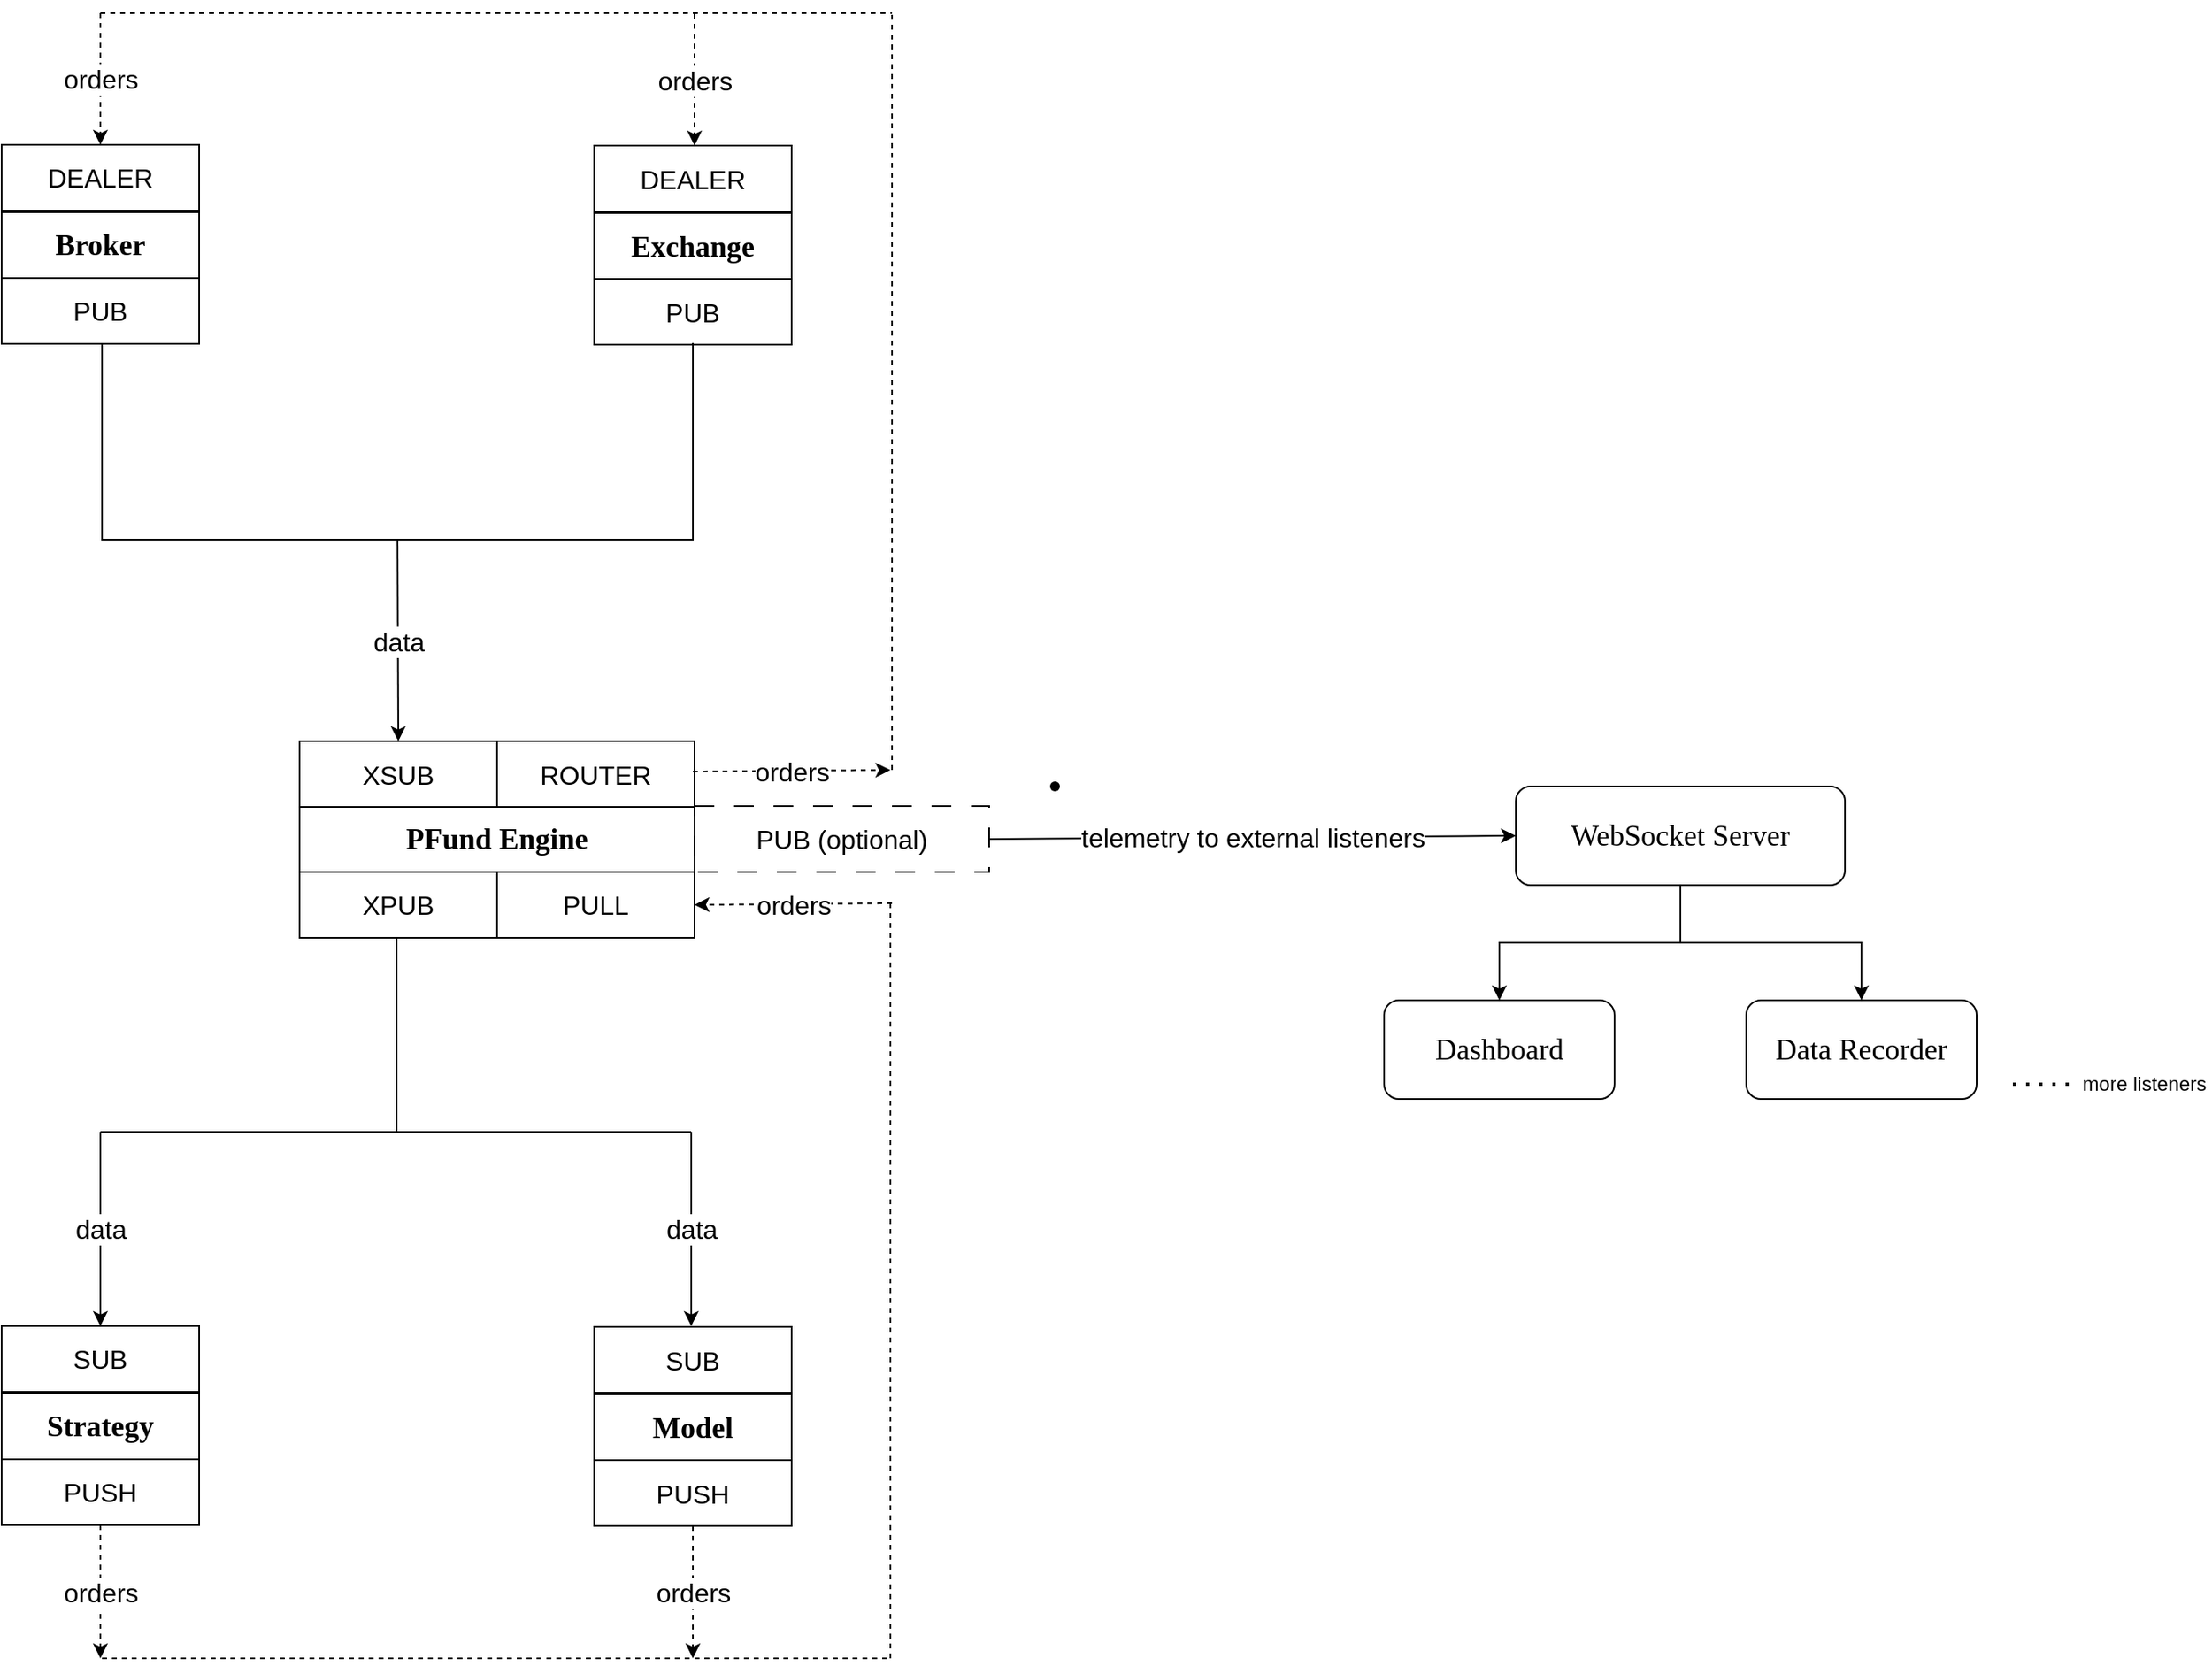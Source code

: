 <mxfile version="26.2.15">
  <diagram name="Page-1" id="l01koebscndC_8A6PZAK">
    <mxGraphModel dx="3346" dy="1286" grid="1" gridSize="10" guides="1" tooltips="1" connect="1" arrows="1" fold="1" page="1" pageScale="1" pageWidth="1654" pageHeight="1169" math="0" shadow="0">
      <root>
        <mxCell id="0" />
        <mxCell id="1" parent="0" />
        <mxCell id="rEzELeg1O_ldU2KVBO6--2" value="&lt;font style=&quot;font-size: 16px;&quot;&gt;SUB&lt;/font&gt;" style="rounded=0;whiteSpace=wrap;html=1;" vertex="1" parent="1">
          <mxGeometry x="120" y="878" width="120" height="40" as="geometry" />
        </mxCell>
        <mxCell id="rEzELeg1O_ldU2KVBO6--3" value="&lt;font face=&quot;Verdana&quot; style=&quot;font-size: 18px;&quot;&gt;&lt;b&gt;Strategy&lt;/b&gt;&lt;/font&gt;" style="rounded=0;whiteSpace=wrap;html=1;" vertex="1" parent="1">
          <mxGeometry x="120" y="919" width="120" height="40" as="geometry" />
        </mxCell>
        <mxCell id="rEzELeg1O_ldU2KVBO6--4" value="&lt;font style=&quot;font-size: 16px;&quot;&gt;PUSH&lt;/font&gt;" style="rounded=0;whiteSpace=wrap;html=1;" vertex="1" parent="1">
          <mxGeometry x="120" y="959" width="120" height="40" as="geometry" />
        </mxCell>
        <mxCell id="rEzELeg1O_ldU2KVBO6--5" value="&lt;font style=&quot;font-size: 16px;&quot;&gt;SUB&lt;/font&gt;" style="rounded=0;whiteSpace=wrap;html=1;" vertex="1" parent="1">
          <mxGeometry x="480" y="878.5" width="120" height="40" as="geometry" />
        </mxCell>
        <mxCell id="rEzELeg1O_ldU2KVBO6--6" value="&lt;font face=&quot;Verdana&quot; style=&quot;font-size: 18px;&quot;&gt;&lt;b&gt;Model&lt;/b&gt;&lt;/font&gt;" style="rounded=0;whiteSpace=wrap;html=1;" vertex="1" parent="1">
          <mxGeometry x="480" y="919.5" width="120" height="40" as="geometry" />
        </mxCell>
        <mxCell id="rEzELeg1O_ldU2KVBO6--7" value="&lt;font style=&quot;font-size: 16px;&quot;&gt;PUSH&lt;/font&gt;" style="rounded=0;whiteSpace=wrap;html=1;" vertex="1" parent="1">
          <mxGeometry x="480" y="959.5" width="120" height="40" as="geometry" />
        </mxCell>
        <mxCell id="rEzELeg1O_ldU2KVBO6--11" value="&lt;span style=&quot;font-size: 16px;&quot;&gt;DEALER&lt;/span&gt;" style="rounded=0;whiteSpace=wrap;html=1;" vertex="1" parent="1">
          <mxGeometry x="120" y="160" width="120" height="40" as="geometry" />
        </mxCell>
        <mxCell id="rEzELeg1O_ldU2KVBO6--12" value="&lt;font face=&quot;Verdana&quot; style=&quot;font-size: 18px;&quot;&gt;&lt;b&gt;Broker&lt;/b&gt;&lt;/font&gt;" style="rounded=0;whiteSpace=wrap;html=1;" vertex="1" parent="1">
          <mxGeometry x="120" y="201" width="120" height="40" as="geometry" />
        </mxCell>
        <mxCell id="rEzELeg1O_ldU2KVBO6--13" value="&lt;font style=&quot;font-size: 16px;&quot;&gt;PUB&lt;/font&gt;" style="rounded=0;whiteSpace=wrap;html=1;" vertex="1" parent="1">
          <mxGeometry x="120" y="241" width="120" height="40" as="geometry" />
        </mxCell>
        <mxCell id="rEzELeg1O_ldU2KVBO6--14" value="&lt;font style=&quot;font-size: 16px;&quot;&gt;DEALER&lt;/font&gt;" style="rounded=0;whiteSpace=wrap;html=1;" vertex="1" parent="1">
          <mxGeometry x="480" y="160.5" width="120" height="40" as="geometry" />
        </mxCell>
        <mxCell id="rEzELeg1O_ldU2KVBO6--15" value="&lt;font face=&quot;Verdana&quot; style=&quot;font-size: 18px;&quot;&gt;&lt;b&gt;Exchange&lt;/b&gt;&lt;/font&gt;" style="rounded=0;whiteSpace=wrap;html=1;" vertex="1" parent="1">
          <mxGeometry x="480" y="201.5" width="120" height="40" as="geometry" />
        </mxCell>
        <mxCell id="rEzELeg1O_ldU2KVBO6--16" value="&lt;font style=&quot;font-size: 16px;&quot;&gt;PUB&lt;/font&gt;" style="rounded=0;whiteSpace=wrap;html=1;" vertex="1" parent="1">
          <mxGeometry x="480" y="241.5" width="120" height="40" as="geometry" />
        </mxCell>
        <mxCell id="rEzELeg1O_ldU2KVBO6--18" value="&lt;font style=&quot;font-size: 16px;&quot;&gt;XSUB&lt;/font&gt;" style="rounded=0;whiteSpace=wrap;html=1;" vertex="1" parent="1">
          <mxGeometry x="301" y="522.5" width="120" height="40" as="geometry" />
        </mxCell>
        <mxCell id="rEzELeg1O_ldU2KVBO6--19" value="&lt;font style=&quot;font-size: 16px;&quot;&gt;ROUTER&lt;/font&gt;" style="rounded=0;whiteSpace=wrap;html=1;" vertex="1" parent="1">
          <mxGeometry x="421" y="522.5" width="120" height="40" as="geometry" />
        </mxCell>
        <mxCell id="rEzELeg1O_ldU2KVBO6--20" value="&lt;font face=&quot;Verdana&quot; style=&quot;font-size: 18px;&quot;&gt;&lt;b&gt;PFund Engine&lt;/b&gt;&lt;/font&gt;" style="rounded=0;whiteSpace=wrap;html=1;" vertex="1" parent="1">
          <mxGeometry x="301" y="562.5" width="240" height="39.5" as="geometry" />
        </mxCell>
        <mxCell id="rEzELeg1O_ldU2KVBO6--21" value="&lt;font style=&quot;font-size: 16px;&quot;&gt;XPUB&lt;/font&gt;" style="rounded=0;whiteSpace=wrap;html=1;" vertex="1" parent="1">
          <mxGeometry x="301" y="602" width="120" height="40" as="geometry" />
        </mxCell>
        <mxCell id="rEzELeg1O_ldU2KVBO6--22" value="&lt;font style=&quot;font-size: 16px;&quot;&gt;PULL&lt;/font&gt;" style="rounded=0;whiteSpace=wrap;html=1;" vertex="1" parent="1">
          <mxGeometry x="421" y="602" width="120" height="40" as="geometry" />
        </mxCell>
        <mxCell id="rEzELeg1O_ldU2KVBO6--24" value="&lt;font style=&quot;font-size: 16px;&quot;&gt;PUB (optional)&lt;/font&gt;" style="rounded=0;whiteSpace=wrap;html=1;dashed=1;dashPattern=12 12;" vertex="1" parent="1">
          <mxGeometry x="541" y="562" width="179" height="40" as="geometry" />
        </mxCell>
        <mxCell id="rEzELeg1O_ldU2KVBO6--40" value="" style="endArrow=none;dashed=1;html=1;rounded=0;" edge="1" parent="1">
          <mxGeometry width="50" height="50" relative="1" as="geometry">
            <mxPoint x="181" y="1080" as="sourcePoint" />
            <mxPoint x="661" y="1080" as="targetPoint" />
          </mxGeometry>
        </mxCell>
        <mxCell id="rEzELeg1O_ldU2KVBO6--41" value="" style="endArrow=none;dashed=1;html=1;rounded=0;" edge="1" parent="1">
          <mxGeometry width="50" height="50" relative="1" as="geometry">
            <mxPoint x="660" y="1080" as="sourcePoint" />
            <mxPoint x="660" y="620" as="targetPoint" />
          </mxGeometry>
        </mxCell>
        <mxCell id="rEzELeg1O_ldU2KVBO6--51" value="" style="endArrow=classic;html=1;rounded=0;entryX=0.5;entryY=0;entryDx=0;entryDy=0;exitX=0.5;exitY=1;exitDx=0;exitDy=0;" edge="1" parent="1" source="rEzELeg1O_ldU2KVBO6--71" target="rEzELeg1O_ldU2KVBO6--18">
          <mxGeometry relative="1" as="geometry">
            <mxPoint x="361" y="420" as="sourcePoint" />
            <mxPoint x="460" y="390" as="targetPoint" />
          </mxGeometry>
        </mxCell>
        <mxCell id="rEzELeg1O_ldU2KVBO6--52" value="&lt;font style=&quot;font-size: 16px;&quot;&gt;data&lt;/font&gt;" style="edgeLabel;resizable=0;html=1;;align=center;verticalAlign=middle;" connectable="0" vertex="1" parent="rEzELeg1O_ldU2KVBO6--51">
          <mxGeometry relative="1" as="geometry" />
        </mxCell>
        <mxCell id="rEzELeg1O_ldU2KVBO6--56" value="" style="endArrow=classic;html=1;rounded=0;entryX=1;entryY=0.5;entryDx=0;entryDy=0;dashed=1;" edge="1" parent="1" target="rEzELeg1O_ldU2KVBO6--22">
          <mxGeometry relative="1" as="geometry">
            <mxPoint x="661" y="621" as="sourcePoint" />
            <mxPoint x="540" y="620" as="targetPoint" />
          </mxGeometry>
        </mxCell>
        <mxCell id="rEzELeg1O_ldU2KVBO6--57" value="&lt;font style=&quot;font-size: 16px;&quot;&gt;orders&lt;/font&gt;" style="edgeLabel;resizable=0;html=1;;align=center;verticalAlign=middle;" connectable="0" vertex="1" parent="rEzELeg1O_ldU2KVBO6--56">
          <mxGeometry relative="1" as="geometry" />
        </mxCell>
        <mxCell id="rEzELeg1O_ldU2KVBO6--67" value="" style="endArrow=classic;html=1;rounded=0;exitX=0.5;exitY=1;exitDx=0;exitDy=0;dashed=1;" edge="1" parent="1" source="rEzELeg1O_ldU2KVBO6--4">
          <mxGeometry relative="1" as="geometry">
            <mxPoint x="170" y="1100" as="sourcePoint" />
            <mxPoint x="180" y="1080" as="targetPoint" />
          </mxGeometry>
        </mxCell>
        <mxCell id="rEzELeg1O_ldU2KVBO6--68" value="&lt;font style=&quot;font-size: 16px;&quot;&gt;orders&lt;/font&gt;" style="edgeLabel;resizable=0;html=1;;align=center;verticalAlign=middle;" connectable="0" vertex="1" parent="rEzELeg1O_ldU2KVBO6--67">
          <mxGeometry relative="1" as="geometry" />
        </mxCell>
        <mxCell id="rEzELeg1O_ldU2KVBO6--69" value="" style="endArrow=classic;html=1;rounded=0;exitX=0.5;exitY=1;exitDx=0;exitDy=0;dashed=1;" edge="1" parent="1" source="rEzELeg1O_ldU2KVBO6--7">
          <mxGeometry relative="1" as="geometry">
            <mxPoint x="539.5" y="1081" as="sourcePoint" />
            <mxPoint x="540" y="1080" as="targetPoint" />
          </mxGeometry>
        </mxCell>
        <mxCell id="rEzELeg1O_ldU2KVBO6--70" value="&lt;font style=&quot;font-size: 16px;&quot;&gt;orders&lt;/font&gt;" style="edgeLabel;resizable=0;html=1;;align=center;verticalAlign=middle;" connectable="0" vertex="1" parent="rEzELeg1O_ldU2KVBO6--69">
          <mxGeometry relative="1" as="geometry" />
        </mxCell>
        <mxCell id="rEzELeg1O_ldU2KVBO6--71" value="" style="shape=partialRectangle;whiteSpace=wrap;html=1;bottom=1;right=1;left=1;top=0;fillColor=none;routingCenterX=-0.5;" vertex="1" parent="1">
          <mxGeometry x="181" y="281" width="359" height="119" as="geometry" />
        </mxCell>
        <mxCell id="rEzELeg1O_ldU2KVBO6--72" value="" style="endArrow=none;html=1;rounded=0;" edge="1" parent="1">
          <mxGeometry width="50" height="50" relative="1" as="geometry">
            <mxPoint x="360" y="760" as="sourcePoint" />
            <mxPoint x="360" y="642" as="targetPoint" />
          </mxGeometry>
        </mxCell>
        <mxCell id="rEzELeg1O_ldU2KVBO6--73" value="" style="endArrow=none;html=1;rounded=0;" edge="1" parent="1">
          <mxGeometry width="50" height="50" relative="1" as="geometry">
            <mxPoint x="180" y="760" as="sourcePoint" />
            <mxPoint x="539" y="760" as="targetPoint" />
          </mxGeometry>
        </mxCell>
        <mxCell id="rEzELeg1O_ldU2KVBO6--74" value="" style="endArrow=classic;html=1;rounded=0;" edge="1" parent="1" target="rEzELeg1O_ldU2KVBO6--2">
          <mxGeometry relative="1" as="geometry">
            <mxPoint x="180" y="760" as="sourcePoint" />
            <mxPoint x="270" y="790" as="targetPoint" />
          </mxGeometry>
        </mxCell>
        <mxCell id="rEzELeg1O_ldU2KVBO6--75" value="&lt;font style=&quot;font-size: 16px;&quot;&gt;data&lt;/font&gt;" style="edgeLabel;resizable=0;html=1;;align=center;verticalAlign=middle;" connectable="0" vertex="1" parent="rEzELeg1O_ldU2KVBO6--74">
          <mxGeometry relative="1" as="geometry" />
        </mxCell>
        <mxCell id="rEzELeg1O_ldU2KVBO6--77" value="" style="endArrow=classic;rounded=0;html=1;" edge="1" parent="1">
          <mxGeometry relative="1" as="geometry">
            <mxPoint x="539" y="760" as="sourcePoint" />
            <mxPoint x="539" y="878" as="targetPoint" />
          </mxGeometry>
        </mxCell>
        <mxCell id="rEzELeg1O_ldU2KVBO6--78" value="&lt;font style=&quot;font-size: 16px;&quot;&gt;data&lt;/font&gt;" style="edgeLabel;resizable=0;html=1;;align=center;verticalAlign=middle;" connectable="0" vertex="1" parent="rEzELeg1O_ldU2KVBO6--77">
          <mxGeometry relative="1" as="geometry" />
        </mxCell>
        <mxCell id="rEzELeg1O_ldU2KVBO6--80" value="" style="endArrow=classic;html=1;rounded=0;entryX=1;entryY=0.5;entryDx=0;entryDy=0;dashed=1;" edge="1" parent="1">
          <mxGeometry relative="1" as="geometry">
            <mxPoint x="540" y="541" as="sourcePoint" />
            <mxPoint x="660" y="540" as="targetPoint" />
          </mxGeometry>
        </mxCell>
        <mxCell id="rEzELeg1O_ldU2KVBO6--81" value="&lt;font style=&quot;font-size: 16px;&quot;&gt;orders&lt;/font&gt;" style="edgeLabel;resizable=0;html=1;;align=center;verticalAlign=middle;" connectable="0" vertex="1" parent="rEzELeg1O_ldU2KVBO6--80">
          <mxGeometry relative="1" as="geometry" />
        </mxCell>
        <mxCell id="rEzELeg1O_ldU2KVBO6--82" value="" style="endArrow=none;dashed=1;html=1;rounded=0;" edge="1" parent="1">
          <mxGeometry width="50" height="50" relative="1" as="geometry">
            <mxPoint x="661" y="540" as="sourcePoint" />
            <mxPoint x="661" y="80" as="targetPoint" />
          </mxGeometry>
        </mxCell>
        <mxCell id="rEzELeg1O_ldU2KVBO6--84" value="" style="endArrow=none;dashed=1;html=1;rounded=0;" edge="1" parent="1">
          <mxGeometry width="50" height="50" relative="1" as="geometry">
            <mxPoint x="180" y="80" as="sourcePoint" />
            <mxPoint x="661" y="80" as="targetPoint" />
          </mxGeometry>
        </mxCell>
        <mxCell id="rEzELeg1O_ldU2KVBO6--87" value="" style="endArrow=classic;html=1;rounded=0;entryX=0.5;entryY=0;entryDx=0;entryDy=0;dashed=1;" edge="1" parent="1" target="rEzELeg1O_ldU2KVBO6--11">
          <mxGeometry relative="1" as="geometry">
            <mxPoint x="180" y="80" as="sourcePoint" />
            <mxPoint x="310" y="120" as="targetPoint" />
          </mxGeometry>
        </mxCell>
        <mxCell id="rEzELeg1O_ldU2KVBO6--88" value="&lt;font style=&quot;font-size: 16px;&quot;&gt;orders&lt;/font&gt;" style="edgeLabel;resizable=0;html=1;;align=center;verticalAlign=middle;" connectable="0" vertex="1" parent="rEzELeg1O_ldU2KVBO6--87">
          <mxGeometry relative="1" as="geometry" />
        </mxCell>
        <mxCell id="rEzELeg1O_ldU2KVBO6--89" value="" style="endArrow=classic;html=1;rounded=0;entryX=0.5;entryY=0;entryDx=0;entryDy=0;dashed=1;" edge="1" parent="1">
          <mxGeometry relative="1" as="geometry">
            <mxPoint x="541" y="80.5" as="sourcePoint" />
            <mxPoint x="541" y="160.5" as="targetPoint" />
          </mxGeometry>
        </mxCell>
        <mxCell id="rEzELeg1O_ldU2KVBO6--90" value="&lt;font style=&quot;font-size: 16px;&quot;&gt;orders&lt;/font&gt;" style="edgeLabel;resizable=0;html=1;;align=center;verticalAlign=middle;" connectable="0" vertex="1" parent="rEzELeg1O_ldU2KVBO6--89">
          <mxGeometry relative="1" as="geometry" />
        </mxCell>
        <mxCell id="rEzELeg1O_ldU2KVBO6--91" value="" style="endArrow=classic;html=1;rounded=0;" edge="1" parent="1">
          <mxGeometry relative="1" as="geometry">
            <mxPoint x="720" y="582" as="sourcePoint" />
            <mxPoint x="1040" y="580" as="targetPoint" />
          </mxGeometry>
        </mxCell>
        <mxCell id="rEzELeg1O_ldU2KVBO6--92" value="&lt;font style=&quot;font-size: 16px;&quot;&gt;telemetry to external listeners&lt;/font&gt;" style="edgeLabel;resizable=0;html=1;;align=center;verticalAlign=middle;" connectable="0" vertex="1" parent="rEzELeg1O_ldU2KVBO6--91">
          <mxGeometry relative="1" as="geometry" />
        </mxCell>
        <mxCell id="rEzELeg1O_ldU2KVBO6--98" value="" style="edgeStyle=orthogonalEdgeStyle;rounded=0;orthogonalLoop=1;jettySize=auto;html=1;" edge="1" parent="1" source="rEzELeg1O_ldU2KVBO6--93" target="rEzELeg1O_ldU2KVBO6--97">
          <mxGeometry relative="1" as="geometry" />
        </mxCell>
        <mxCell id="rEzELeg1O_ldU2KVBO6--100" value="" style="edgeStyle=orthogonalEdgeStyle;rounded=0;orthogonalLoop=1;jettySize=auto;html=1;" edge="1" parent="1" source="rEzELeg1O_ldU2KVBO6--93" target="rEzELeg1O_ldU2KVBO6--99">
          <mxGeometry relative="1" as="geometry" />
        </mxCell>
        <mxCell id="rEzELeg1O_ldU2KVBO6--93" value="&lt;font style=&quot;font-size: 18px;&quot; face=&quot;Verdana&quot;&gt;WebSocket Server&lt;/font&gt;" style="rounded=1;whiteSpace=wrap;html=1;" vertex="1" parent="1">
          <mxGeometry x="1040" y="550" width="200" height="60" as="geometry" />
        </mxCell>
        <mxCell id="rEzELeg1O_ldU2KVBO6--97" value="&lt;font style=&quot;font-size: 18px;&quot; face=&quot;Verdana&quot;&gt;Dashboard&lt;/font&gt;" style="whiteSpace=wrap;html=1;rounded=1;" vertex="1" parent="1">
          <mxGeometry x="960" y="680" width="140" height="60" as="geometry" />
        </mxCell>
        <mxCell id="rEzELeg1O_ldU2KVBO6--99" value="&lt;font style=&quot;font-size: 18px;&quot; face=&quot;Verdana&quot;&gt;Data Recorder&lt;/font&gt;" style="whiteSpace=wrap;html=1;rounded=1;" vertex="1" parent="1">
          <mxGeometry x="1180" y="680" width="140" height="60" as="geometry" />
        </mxCell>
        <mxCell id="rEzELeg1O_ldU2KVBO6--125" value="" style="shape=waypoint;sketch=0;fillStyle=solid;size=6;pointerEvents=1;points=[];fillColor=none;resizable=0;rotatable=0;perimeter=centerPerimeter;snapToPoint=1;" vertex="1" parent="1">
          <mxGeometry x="750" y="540" width="20" height="20" as="geometry" />
        </mxCell>
        <mxCell id="rEzELeg1O_ldU2KVBO6--130" value="" style="endArrow=none;dashed=1;html=1;dashPattern=1 3;strokeWidth=2;rounded=0;" edge="1" parent="1" target="rEzELeg1O_ldU2KVBO6--131">
          <mxGeometry width="50" height="50" relative="1" as="geometry">
            <mxPoint x="1342" y="731" as="sourcePoint" />
            <mxPoint x="1412" y="731" as="targetPoint" />
          </mxGeometry>
        </mxCell>
        <mxCell id="rEzELeg1O_ldU2KVBO6--131" value="more listeners" style="text;html=1;align=center;verticalAlign=middle;whiteSpace=wrap;rounded=0;" vertex="1" parent="1">
          <mxGeometry x="1382" y="716" width="80" height="30" as="geometry" />
        </mxCell>
      </root>
    </mxGraphModel>
  </diagram>
</mxfile>
